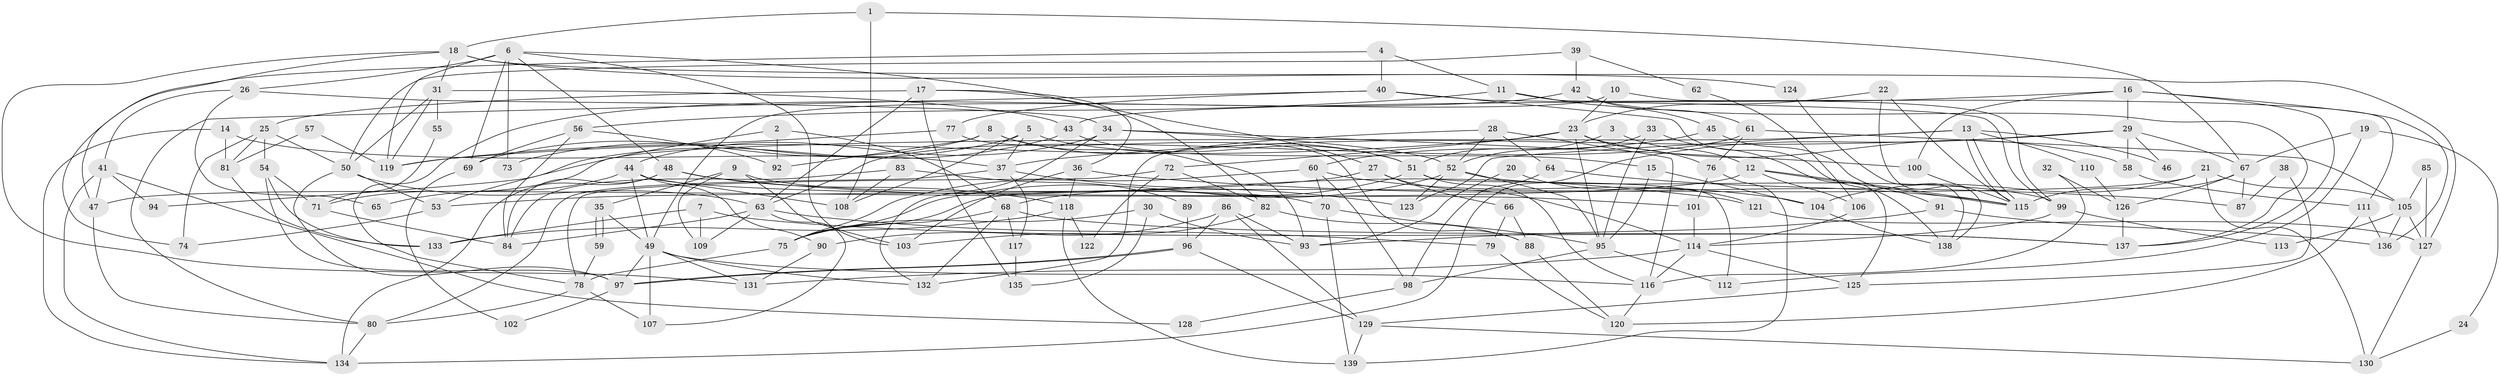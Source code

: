 // coarse degree distribution, {3: 0.2463768115942029, 6: 0.07246376811594203, 2: 0.15942028985507245, 10: 0.014492753623188406, 9: 0.028985507246376812, 14: 0.014492753623188406, 11: 0.014492753623188406, 8: 0.11594202898550725, 18: 0.014492753623188406, 5: 0.10144927536231885, 7: 0.057971014492753624, 21: 0.014492753623188406, 12: 0.043478260869565216, 4: 0.10144927536231885}
// Generated by graph-tools (version 1.1) at 2025/18/03/04/25 18:18:51]
// undirected, 139 vertices, 278 edges
graph export_dot {
graph [start="1"]
  node [color=gray90,style=filled];
  1;
  2;
  3;
  4;
  5;
  6;
  7;
  8;
  9;
  10;
  11;
  12;
  13;
  14;
  15;
  16;
  17;
  18;
  19;
  20;
  21;
  22;
  23;
  24;
  25;
  26;
  27;
  28;
  29;
  30;
  31;
  32;
  33;
  34;
  35;
  36;
  37;
  38;
  39;
  40;
  41;
  42;
  43;
  44;
  45;
  46;
  47;
  48;
  49;
  50;
  51;
  52;
  53;
  54;
  55;
  56;
  57;
  58;
  59;
  60;
  61;
  62;
  63;
  64;
  65;
  66;
  67;
  68;
  69;
  70;
  71;
  72;
  73;
  74;
  75;
  76;
  77;
  78;
  79;
  80;
  81;
  82;
  83;
  84;
  85;
  86;
  87;
  88;
  89;
  90;
  91;
  92;
  93;
  94;
  95;
  96;
  97;
  98;
  99;
  100;
  101;
  102;
  103;
  104;
  105;
  106;
  107;
  108;
  109;
  110;
  111;
  112;
  113;
  114;
  115;
  116;
  117;
  118;
  119;
  120;
  121;
  122;
  123;
  124;
  125;
  126;
  127;
  128;
  129;
  130;
  131;
  132;
  133;
  134;
  135;
  136;
  137;
  138;
  139;
  1 -- 18;
  1 -- 67;
  1 -- 108;
  2 -- 68;
  2 -- 92;
  2 -- 53;
  3 -- 51;
  3 -- 12;
  4 -- 11;
  4 -- 74;
  4 -- 40;
  5 -- 108;
  5 -- 37;
  5 -- 15;
  5 -- 73;
  6 -- 119;
  6 -- 103;
  6 -- 26;
  6 -- 27;
  6 -- 48;
  6 -- 69;
  6 -- 73;
  7 -- 133;
  7 -- 137;
  7 -- 109;
  8 -- 93;
  8 -- 51;
  8 -- 69;
  8 -- 92;
  9 -- 70;
  9 -- 35;
  9 -- 103;
  9 -- 109;
  10 -- 49;
  10 -- 111;
  10 -- 23;
  11 -- 56;
  11 -- 99;
  11 -- 45;
  12 -- 47;
  12 -- 115;
  12 -- 115;
  12 -- 106;
  13 -- 71;
  13 -- 115;
  13 -- 115;
  13 -- 46;
  13 -- 110;
  13 -- 123;
  14 -- 37;
  14 -- 134;
  14 -- 81;
  15 -- 104;
  15 -- 95;
  16 -- 29;
  16 -- 100;
  16 -- 43;
  16 -- 136;
  16 -- 137;
  17 -- 82;
  17 -- 63;
  17 -- 25;
  17 -- 36;
  17 -- 135;
  18 -- 131;
  18 -- 31;
  18 -- 47;
  18 -- 124;
  18 -- 127;
  19 -- 112;
  19 -- 67;
  19 -- 24;
  20 -- 93;
  20 -- 121;
  21 -- 104;
  21 -- 130;
  21 -- 75;
  21 -- 105;
  22 -- 23;
  22 -- 115;
  22 -- 138;
  23 -- 95;
  23 -- 58;
  23 -- 72;
  23 -- 76;
  23 -- 119;
  24 -- 130;
  25 -- 50;
  25 -- 54;
  25 -- 74;
  25 -- 81;
  26 -- 41;
  26 -- 34;
  26 -- 65;
  27 -- 114;
  27 -- 53;
  27 -- 66;
  28 -- 52;
  28 -- 116;
  28 -- 64;
  28 -- 132;
  29 -- 134;
  29 -- 58;
  29 -- 37;
  29 -- 46;
  29 -- 67;
  30 -- 135;
  30 -- 75;
  30 -- 93;
  31 -- 50;
  31 -- 43;
  31 -- 55;
  31 -- 119;
  32 -- 116;
  32 -- 126;
  33 -- 52;
  33 -- 125;
  33 -- 95;
  34 -- 52;
  34 -- 44;
  34 -- 100;
  34 -- 132;
  35 -- 49;
  35 -- 59;
  35 -- 59;
  36 -- 118;
  36 -- 87;
  36 -- 103;
  37 -- 123;
  37 -- 80;
  37 -- 117;
  38 -- 87;
  38 -- 125;
  39 -- 42;
  39 -- 50;
  39 -- 62;
  40 -- 99;
  40 -- 77;
  40 -- 80;
  40 -- 138;
  41 -- 47;
  41 -- 134;
  41 -- 94;
  41 -- 128;
  42 -- 137;
  42 -- 78;
  42 -- 61;
  43 -- 51;
  43 -- 94;
  44 -- 90;
  44 -- 49;
  44 -- 65;
  44 -- 101;
  44 -- 108;
  45 -- 60;
  45 -- 91;
  47 -- 80;
  48 -- 118;
  48 -- 84;
  48 -- 121;
  48 -- 134;
  49 -- 132;
  49 -- 97;
  49 -- 107;
  49 -- 116;
  49 -- 131;
  50 -- 97;
  50 -- 53;
  50 -- 63;
  51 -- 68;
  51 -- 116;
  51 -- 112;
  52 -- 75;
  52 -- 95;
  52 -- 99;
  52 -- 123;
  53 -- 74;
  54 -- 97;
  54 -- 71;
  54 -- 133;
  55 -- 71;
  56 -- 69;
  56 -- 84;
  56 -- 92;
  57 -- 81;
  57 -- 119;
  58 -- 111;
  59 -- 78;
  60 -- 98;
  60 -- 75;
  60 -- 70;
  60 -- 104;
  61 -- 63;
  61 -- 76;
  61 -- 105;
  62 -- 106;
  63 -- 109;
  63 -- 79;
  63 -- 84;
  63 -- 107;
  64 -- 115;
  64 -- 98;
  66 -- 88;
  66 -- 79;
  67 -- 115;
  67 -- 87;
  67 -- 126;
  68 -- 132;
  68 -- 75;
  68 -- 117;
  68 -- 137;
  69 -- 102;
  70 -- 95;
  70 -- 139;
  71 -- 84;
  72 -- 78;
  72 -- 82;
  72 -- 122;
  75 -- 78;
  76 -- 101;
  76 -- 139;
  77 -- 119;
  77 -- 88;
  78 -- 80;
  78 -- 107;
  79 -- 120;
  80 -- 134;
  81 -- 133;
  82 -- 103;
  82 -- 88;
  83 -- 108;
  83 -- 84;
  83 -- 89;
  85 -- 127;
  85 -- 105;
  86 -- 93;
  86 -- 129;
  86 -- 90;
  86 -- 96;
  88 -- 120;
  89 -- 96;
  90 -- 131;
  91 -- 136;
  91 -- 93;
  95 -- 98;
  95 -- 112;
  96 -- 97;
  96 -- 97;
  96 -- 129;
  97 -- 102;
  98 -- 128;
  99 -- 114;
  99 -- 113;
  100 -- 115;
  101 -- 114;
  104 -- 138;
  105 -- 113;
  105 -- 127;
  105 -- 136;
  106 -- 114;
  110 -- 126;
  111 -- 136;
  111 -- 120;
  114 -- 116;
  114 -- 125;
  114 -- 131;
  116 -- 120;
  117 -- 135;
  118 -- 133;
  118 -- 139;
  118 -- 122;
  121 -- 127;
  124 -- 138;
  125 -- 129;
  126 -- 137;
  127 -- 130;
  129 -- 139;
  129 -- 130;
}
